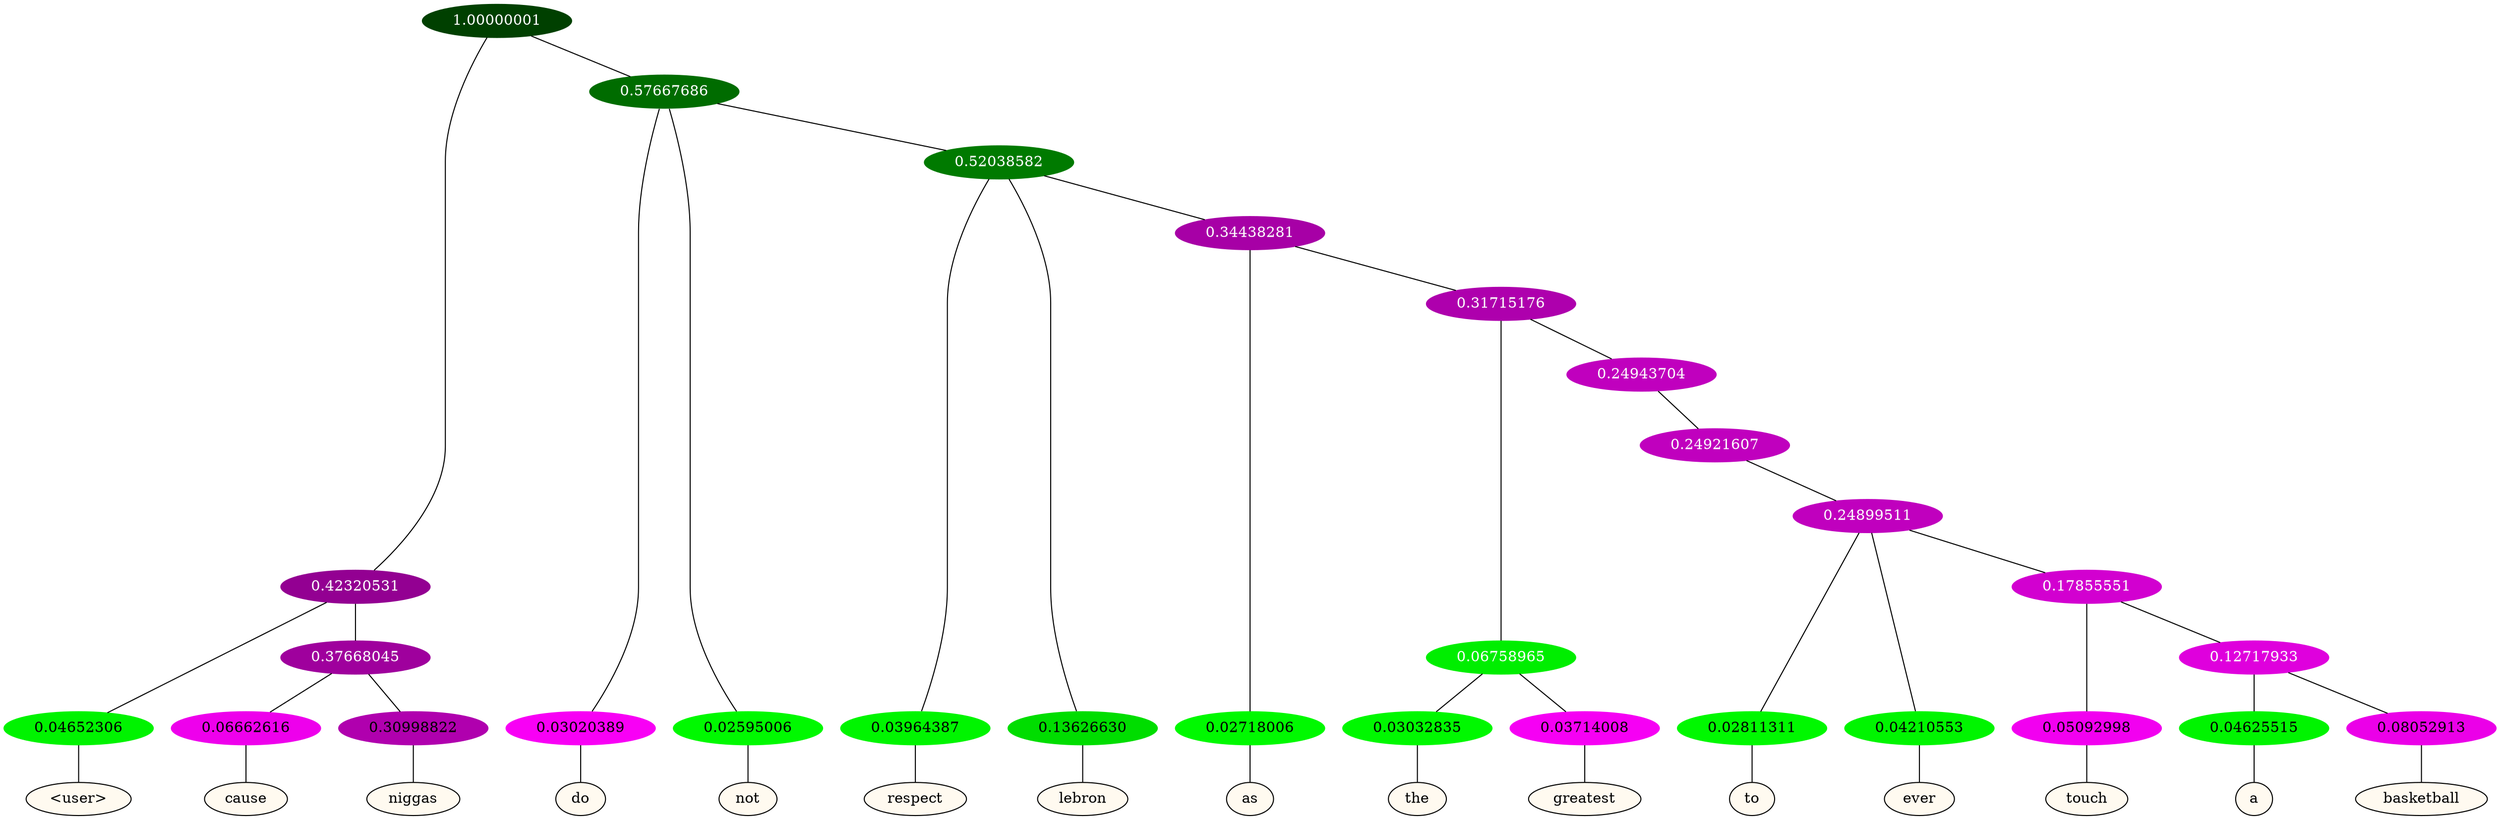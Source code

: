 graph {
	node [format=png height=0.15 nodesep=0.001 ordering=out overlap=prism overlap_scaling=0.01 ranksep=0.001 ratio=0.2 style=filled width=0.15]
	{
		rank=same
		a_w_3 [label="\<user\>" color=black fillcolor=floralwhite style="filled,solid"]
		a_w_8 [label=cause color=black fillcolor=floralwhite style="filled,solid"]
		a_w_9 [label=niggas color=black fillcolor=floralwhite style="filled,solid"]
		a_w_5 [label=do color=black fillcolor=floralwhite style="filled,solid"]
		a_w_6 [label=not color=black fillcolor=floralwhite style="filled,solid"]
		a_w_10 [label=respect color=black fillcolor=floralwhite style="filled,solid"]
		a_w_11 [label=lebron color=black fillcolor=floralwhite style="filled,solid"]
		a_w_13 [label=as color=black fillcolor=floralwhite style="filled,solid"]
		a_w_17 [label=the color=black fillcolor=floralwhite style="filled,solid"]
		a_w_18 [label=greatest color=black fillcolor=floralwhite style="filled,solid"]
		a_w_21 [label=to color=black fillcolor=floralwhite style="filled,solid"]
		a_w_22 [label=ever color=black fillcolor=floralwhite style="filled,solid"]
		a_w_24 [label=touch color=black fillcolor=floralwhite style="filled,solid"]
		a_w_26 [label=a color=black fillcolor=floralwhite style="filled,solid"]
		a_w_27 [label=basketball color=black fillcolor=floralwhite style="filled,solid"]
	}
	a_n_3 -- a_w_3
	a_n_8 -- a_w_8
	a_n_9 -- a_w_9
	a_n_5 -- a_w_5
	a_n_6 -- a_w_6
	a_n_10 -- a_w_10
	a_n_11 -- a_w_11
	a_n_13 -- a_w_13
	a_n_17 -- a_w_17
	a_n_18 -- a_w_18
	a_n_21 -- a_w_21
	a_n_22 -- a_w_22
	a_n_24 -- a_w_24
	a_n_26 -- a_w_26
	a_n_27 -- a_w_27
	{
		rank=same
		a_n_3 [label=0.04652306 color="0.334 1.000 0.953" fontcolor=black]
		a_n_8 [label=0.06662616 color="0.835 1.000 0.933" fontcolor=black]
		a_n_9 [label=0.30998822 color="0.835 1.000 0.690" fontcolor=black]
		a_n_5 [label=0.03020389 color="0.835 1.000 0.970" fontcolor=black]
		a_n_6 [label=0.02595006 color="0.334 1.000 0.974" fontcolor=black]
		a_n_10 [label=0.03964387 color="0.334 1.000 0.960" fontcolor=black]
		a_n_11 [label=0.13626630 color="0.334 1.000 0.864" fontcolor=black]
		a_n_13 [label=0.02718006 color="0.334 1.000 0.973" fontcolor=black]
		a_n_17 [label=0.03032835 color="0.334 1.000 0.970" fontcolor=black]
		a_n_18 [label=0.03714008 color="0.835 1.000 0.963" fontcolor=black]
		a_n_21 [label=0.02811311 color="0.334 1.000 0.972" fontcolor=black]
		a_n_22 [label=0.04210553 color="0.334 1.000 0.958" fontcolor=black]
		a_n_24 [label=0.05092998 color="0.835 1.000 0.949" fontcolor=black]
		a_n_26 [label=0.04625515 color="0.334 1.000 0.954" fontcolor=black]
		a_n_27 [label=0.08052913 color="0.835 1.000 0.919" fontcolor=black]
	}
	a_n_0 [label=1.00000001 color="0.334 1.000 0.250" fontcolor=grey99]
	a_n_1 [label=0.42320531 color="0.835 1.000 0.577" fontcolor=grey99]
	a_n_0 -- a_n_1
	a_n_2 [label=0.57667686 color="0.334 1.000 0.423" fontcolor=grey99]
	a_n_0 -- a_n_2
	a_n_1 -- a_n_3
	a_n_4 [label=0.37668045 color="0.835 1.000 0.623" fontcolor=grey99]
	a_n_1 -- a_n_4
	a_n_2 -- a_n_5
	a_n_2 -- a_n_6
	a_n_7 [label=0.52038582 color="0.334 1.000 0.480" fontcolor=grey99]
	a_n_2 -- a_n_7
	a_n_4 -- a_n_8
	a_n_4 -- a_n_9
	a_n_7 -- a_n_10
	a_n_7 -- a_n_11
	a_n_12 [label=0.34438281 color="0.835 1.000 0.656" fontcolor=grey99]
	a_n_7 -- a_n_12
	a_n_12 -- a_n_13
	a_n_14 [label=0.31715176 color="0.835 1.000 0.683" fontcolor=grey99]
	a_n_12 -- a_n_14
	a_n_15 [label=0.06758965 color="0.334 1.000 0.932" fontcolor=grey99]
	a_n_14 -- a_n_15
	a_n_16 [label=0.24943704 color="0.835 1.000 0.751" fontcolor=grey99]
	a_n_14 -- a_n_16
	a_n_15 -- a_n_17
	a_n_15 -- a_n_18
	a_n_19 [label=0.24921607 color="0.835 1.000 0.751" fontcolor=grey99]
	a_n_16 -- a_n_19
	a_n_20 [label=0.24899511 color="0.835 1.000 0.751" fontcolor=grey99]
	a_n_19 -- a_n_20
	a_n_20 -- a_n_21
	a_n_20 -- a_n_22
	a_n_23 [label=0.17855551 color="0.835 1.000 0.821" fontcolor=grey99]
	a_n_20 -- a_n_23
	a_n_23 -- a_n_24
	a_n_25 [label=0.12717933 color="0.835 1.000 0.873" fontcolor=grey99]
	a_n_23 -- a_n_25
	a_n_25 -- a_n_26
	a_n_25 -- a_n_27
}
